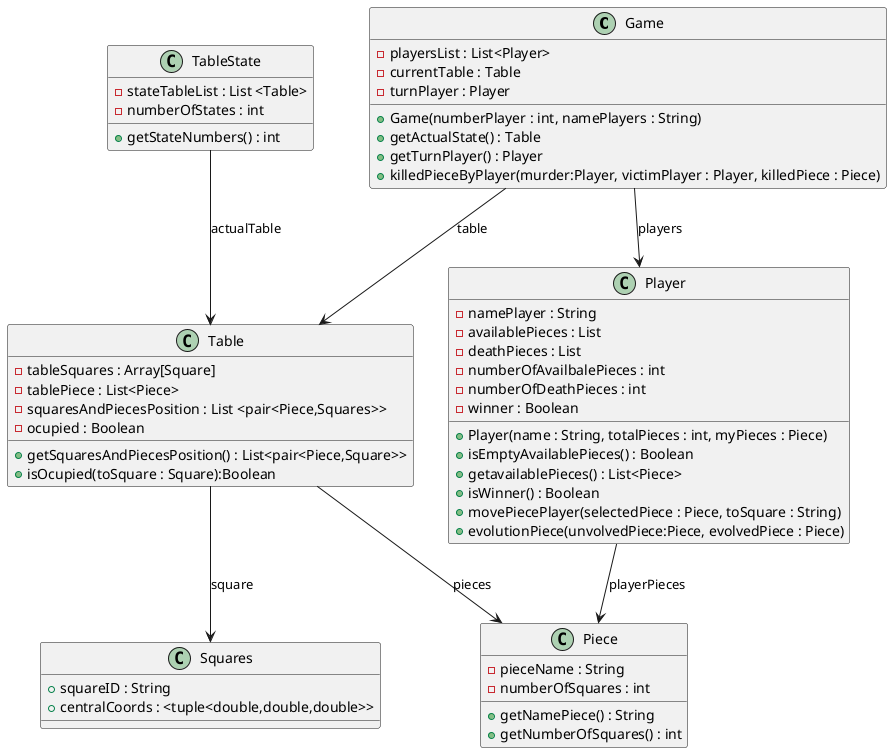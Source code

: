 @startuml
class Game{
- playersList : List<Player>
- currentTable : Table
- turnPlayer : Player
+ Game(numberPlayer : int, namePlayers : String)
+ getActualState() : Table  
+ getTurnPlayer() : Player
+ killedPieceByPlayer(murder:Player, victimPlayer : Player, killedPiece : Piece)

}


class Player{
- namePlayer : String
- availablePieces : List
- deathPieces : List
- numberOfAvailbalePieces : int
- numberOfDeathPieces : int
- winner : Boolean

+ Player(name : String, totalPieces : int, myPieces : Piece)
+ isEmptyAvailablePieces() : Boolean
+ getavailablePieces() : List<Piece>
+ isWinner() : Boolean
+ movePiecePlayer(selectedPiece : Piece, toSquare : String)
+ evolutionPiece(unvolvedPiece:Piece, evolvedPiece : Piece)
}

class Piece{
-pieceName : String
- numberOfSquares : int 
+ getNamePiece() : String
+ getNumberOfSquares() : int

}

class Table{
- tableSquares : Array[Square]
- tablePiece : List<Piece>
- squaresAndPiecesPosition : List <pair<Piece,Squares>>
- ocupied : Boolean

+ getSquaresAndPiecesPosition() : List<pair<Piece,Square>>
+ isOcupied(toSquare : Square):Boolean
}

class TableState{
- stateTableList : List <Table>
- numberOfStates : int
+ getStateNumbers() : int 

}

class Squares{
+ squareID : String
+ centralCoords : <tuple<double,double,double>>



}
Table -down-> Squares : square
Table -> Piece : pieces
Table <-up- TableState : actualTable
Game -down-> Table:table
Game -down-> Player:players
Player -down-> Piece : playerPieces
@enduml
